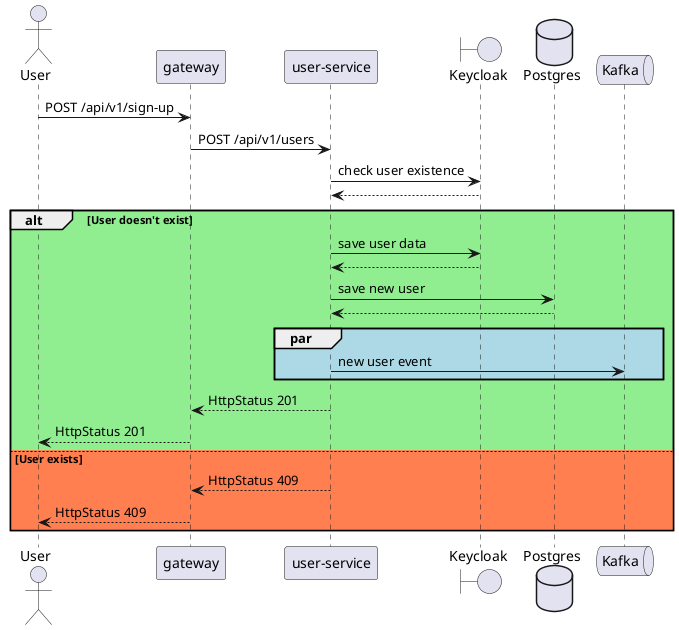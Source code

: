 @startuml

actor "User" as user
participant "gateway" as gw
participant "user-service" as us
boundary "Keycloak" as kk
database "Postgres" as user_db
queue "Kafka" as kafka

user -> gw: POST /api/v1/sign-up
gw -> us: POST /api/v1/users
us -> kk: check user existence
kk --> us
alt #lightgreen User doesn't exist
    us -> kk: save user data
    kk --> us
    us -> user_db: save new user
    user_db --> us
    par #lightblue
        us -> kafka: new user event
    end
    us --> gw: HttpStatus 201
    gw --> user: HttpStatus 201
else #coral User exists
     us --> gw: HttpStatus 409
     gw --> user: HttpStatus 409
end

@enduml